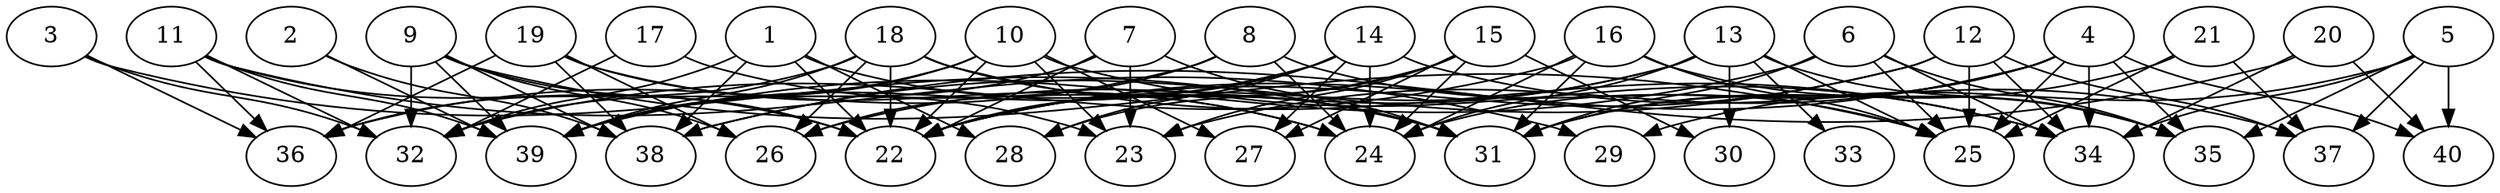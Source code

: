 // DAG automatically generated by daggen at Thu Oct  3 14:06:49 2019
// ./daggen --dot -n 40 --ccr 0.5 --fat 0.9 --regular 0.5 --density 0.5 --mindata 5242880 --maxdata 52428800 
digraph G {
  1 [size="56360960", alpha="0.08", expect_size="28180480"] 
  1 -> 22 [size ="28180480"]
  1 -> 28 [size ="28180480"]
  1 -> 31 [size ="28180480"]
  1 -> 32 [size ="28180480"]
  1 -> 38 [size ="28180480"]
  2 [size="35344384", alpha="0.01", expect_size="17672192"] 
  2 -> 38 [size ="17672192"]
  2 -> 39 [size ="17672192"]
  3 [size="38541312", alpha="0.01", expect_size="19270656"] 
  3 -> 31 [size ="19270656"]
  3 -> 32 [size ="19270656"]
  3 -> 36 [size ="19270656"]
  4 [size="99350528", alpha="0.07", expect_size="49675264"] 
  4 -> 22 [size ="49675264"]
  4 -> 23 [size ="49675264"]
  4 -> 24 [size ="49675264"]
  4 -> 25 [size ="49675264"]
  4 -> 31 [size ="49675264"]
  4 -> 34 [size ="49675264"]
  4 -> 35 [size ="49675264"]
  4 -> 40 [size ="49675264"]
  5 [size="26652672", alpha="0.15", expect_size="13326336"] 
  5 -> 29 [size ="13326336"]
  5 -> 34 [size ="13326336"]
  5 -> 35 [size ="13326336"]
  5 -> 37 [size ="13326336"]
  5 -> 40 [size ="13326336"]
  6 [size="54294528", alpha="0.09", expect_size="27147264"] 
  6 -> 25 [size ="27147264"]
  6 -> 31 [size ="27147264"]
  6 -> 34 [size ="27147264"]
  6 -> 35 [size ="27147264"]
  6 -> 39 [size ="27147264"]
  7 [size="54056960", alpha="0.12", expect_size="27028480"] 
  7 -> 22 [size ="27028480"]
  7 -> 23 [size ="27028480"]
  7 -> 31 [size ="27028480"]
  7 -> 39 [size ="27028480"]
  8 [size="38387712", alpha="0.07", expect_size="19193856"] 
  8 -> 24 [size ="19193856"]
  8 -> 25 [size ="19193856"]
  8 -> 26 [size ="19193856"]
  8 -> 36 [size ="19193856"]
  9 [size="101971968", alpha="0.08", expect_size="50985984"] 
  9 -> 22 [size ="50985984"]
  9 -> 25 [size ="50985984"]
  9 -> 26 [size ="50985984"]
  9 -> 32 [size ="50985984"]
  9 -> 38 [size ="50985984"]
  9 -> 39 [size ="50985984"]
  10 [size="73170944", alpha="0.14", expect_size="36585472"] 
  10 -> 22 [size ="36585472"]
  10 -> 23 [size ="36585472"]
  10 -> 27 [size ="36585472"]
  10 -> 32 [size ="36585472"]
  10 -> 34 [size ="36585472"]
  10 -> 39 [size ="36585472"]
  11 [size="47953920", alpha="0.14", expect_size="23976960"] 
  11 -> 22 [size ="23976960"]
  11 -> 29 [size ="23976960"]
  11 -> 32 [size ="23976960"]
  11 -> 36 [size ="23976960"]
  11 -> 39 [size ="23976960"]
  12 [size="87613440", alpha="0.18", expect_size="43806720"] 
  12 -> 22 [size ="43806720"]
  12 -> 25 [size ="43806720"]
  12 -> 34 [size ="43806720"]
  12 -> 37 [size ="43806720"]
  12 -> 38 [size ="43806720"]
  13 [size="93802496", alpha="0.19", expect_size="46901248"] 
  13 -> 22 [size ="46901248"]
  13 -> 24 [size ="46901248"]
  13 -> 25 [size ="46901248"]
  13 -> 26 [size ="46901248"]
  13 -> 30 [size ="46901248"]
  13 -> 33 [size ="46901248"]
  13 -> 35 [size ="46901248"]
  14 [size="99350528", alpha="0.00", expect_size="49675264"] 
  14 -> 22 [size ="49675264"]
  14 -> 24 [size ="49675264"]
  14 -> 27 [size ="49675264"]
  14 -> 28 [size ="49675264"]
  14 -> 37 [size ="49675264"]
  14 -> 39 [size ="49675264"]
  15 [size="36429824", alpha="0.18", expect_size="18214912"] 
  15 -> 22 [size ="18214912"]
  15 -> 23 [size ="18214912"]
  15 -> 24 [size ="18214912"]
  15 -> 27 [size ="18214912"]
  15 -> 28 [size ="18214912"]
  15 -> 30 [size ="18214912"]
  16 [size="13275136", alpha="0.15", expect_size="6637568"] 
  16 -> 24 [size ="6637568"]
  16 -> 25 [size ="6637568"]
  16 -> 31 [size ="6637568"]
  16 -> 32 [size ="6637568"]
  16 -> 35 [size ="6637568"]
  17 [size="55040000", alpha="0.06", expect_size="27520000"] 
  17 -> 24 [size ="27520000"]
  17 -> 32 [size ="27520000"]
  18 [size="17567744", alpha="0.15", expect_size="8783872"] 
  18 -> 22 [size ="8783872"]
  18 -> 26 [size ="8783872"]
  18 -> 31 [size ="8783872"]
  18 -> 34 [size ="8783872"]
  18 -> 36 [size ="8783872"]
  18 -> 39 [size ="8783872"]
  19 [size="49666048", alpha="0.18", expect_size="24833024"] 
  19 -> 23 [size ="24833024"]
  19 -> 24 [size ="24833024"]
  19 -> 26 [size ="24833024"]
  19 -> 36 [size ="24833024"]
  19 -> 38 [size ="24833024"]
  20 [size="85489664", alpha="0.08", expect_size="42744832"] 
  20 -> 34 [size ="42744832"]
  20 -> 38 [size ="42744832"]
  20 -> 40 [size ="42744832"]
  21 [size="56229888", alpha="0.07", expect_size="28114944"] 
  21 -> 25 [size ="28114944"]
  21 -> 31 [size ="28114944"]
  21 -> 37 [size ="28114944"]
  22 [size="30193664", alpha="0.11", expect_size="15096832"] 
  23 [size="20418560", alpha="0.02", expect_size="10209280"] 
  24 [size="18020352", alpha="0.11", expect_size="9010176"] 
  25 [size="19249152", alpha="0.03", expect_size="9624576"] 
  26 [size="11988992", alpha="0.05", expect_size="5994496"] 
  27 [size="80975872", alpha="0.16", expect_size="40487936"] 
  28 [size="14608384", alpha="0.13", expect_size="7304192"] 
  29 [size="84434944", alpha="0.10", expect_size="42217472"] 
  30 [size="77332480", alpha="0.19", expect_size="38666240"] 
  31 [size="20080640", alpha="0.17", expect_size="10040320"] 
  32 [size="52928512", alpha="0.11", expect_size="26464256"] 
  33 [size="11993088", alpha="0.03", expect_size="5996544"] 
  34 [size="19701760", alpha="0.13", expect_size="9850880"] 
  35 [size="70547456", alpha="0.09", expect_size="35273728"] 
  36 [size="86331392", alpha="0.05", expect_size="43165696"] 
  37 [size="16486400", alpha="0.11", expect_size="8243200"] 
  38 [size="93331456", alpha="0.19", expect_size="46665728"] 
  39 [size="61655040", alpha="0.15", expect_size="30827520"] 
  40 [size="12943360", alpha="0.06", expect_size="6471680"] 
}
